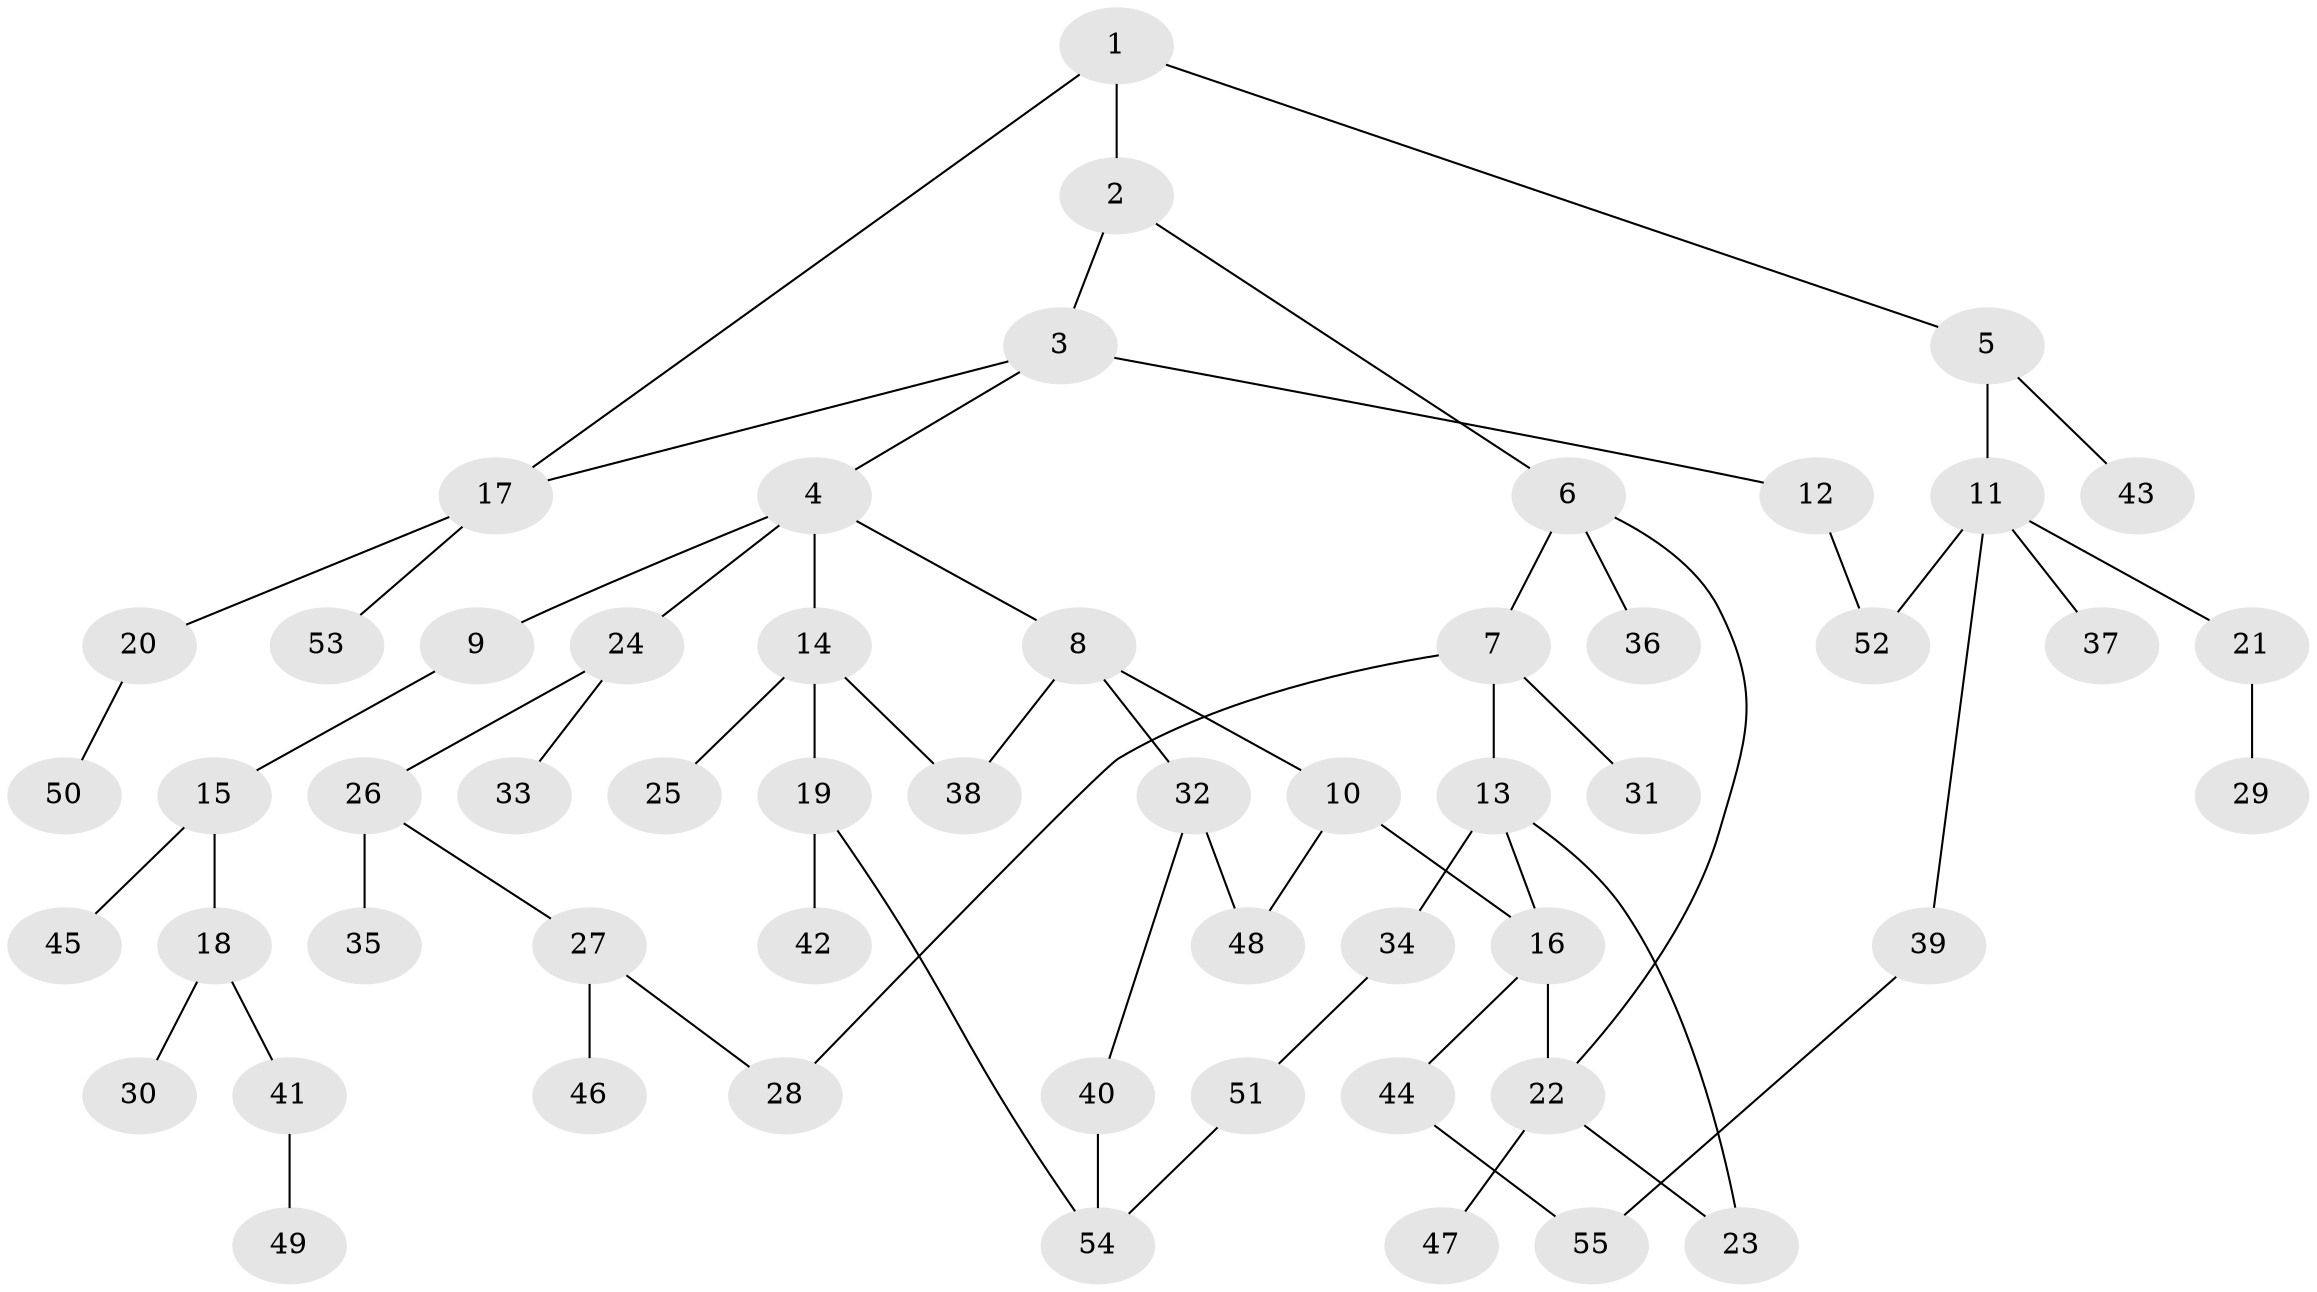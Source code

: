 // coarse degree distribution, {4: 0.17647058823529413, 3: 0.08823529411764706, 5: 0.058823529411764705, 6: 0.058823529411764705, 2: 0.29411764705882354, 1: 0.3235294117647059}
// Generated by graph-tools (version 1.1) at 2025/51/02/27/25 19:51:39]
// undirected, 55 vertices, 65 edges
graph export_dot {
graph [start="1"]
  node [color=gray90,style=filled];
  1;
  2;
  3;
  4;
  5;
  6;
  7;
  8;
  9;
  10;
  11;
  12;
  13;
  14;
  15;
  16;
  17;
  18;
  19;
  20;
  21;
  22;
  23;
  24;
  25;
  26;
  27;
  28;
  29;
  30;
  31;
  32;
  33;
  34;
  35;
  36;
  37;
  38;
  39;
  40;
  41;
  42;
  43;
  44;
  45;
  46;
  47;
  48;
  49;
  50;
  51;
  52;
  53;
  54;
  55;
  1 -- 2;
  1 -- 5;
  1 -- 17;
  2 -- 3;
  2 -- 6;
  3 -- 4;
  3 -- 12;
  3 -- 17;
  4 -- 8;
  4 -- 9;
  4 -- 14;
  4 -- 24;
  5 -- 11;
  5 -- 43;
  6 -- 7;
  6 -- 22;
  6 -- 36;
  7 -- 13;
  7 -- 28;
  7 -- 31;
  8 -- 10;
  8 -- 32;
  8 -- 38;
  9 -- 15;
  10 -- 16;
  10 -- 48;
  11 -- 21;
  11 -- 37;
  11 -- 39;
  11 -- 52;
  12 -- 52;
  13 -- 16;
  13 -- 23;
  13 -- 34;
  14 -- 19;
  14 -- 25;
  14 -- 38;
  15 -- 18;
  15 -- 45;
  16 -- 44;
  16 -- 22;
  17 -- 20;
  17 -- 53;
  18 -- 30;
  18 -- 41;
  19 -- 42;
  19 -- 54;
  20 -- 50;
  21 -- 29;
  22 -- 47;
  22 -- 23;
  24 -- 26;
  24 -- 33;
  26 -- 27;
  26 -- 35;
  27 -- 46;
  27 -- 28;
  32 -- 40;
  32 -- 48;
  34 -- 51;
  39 -- 55;
  40 -- 54;
  41 -- 49;
  44 -- 55;
  51 -- 54;
}
